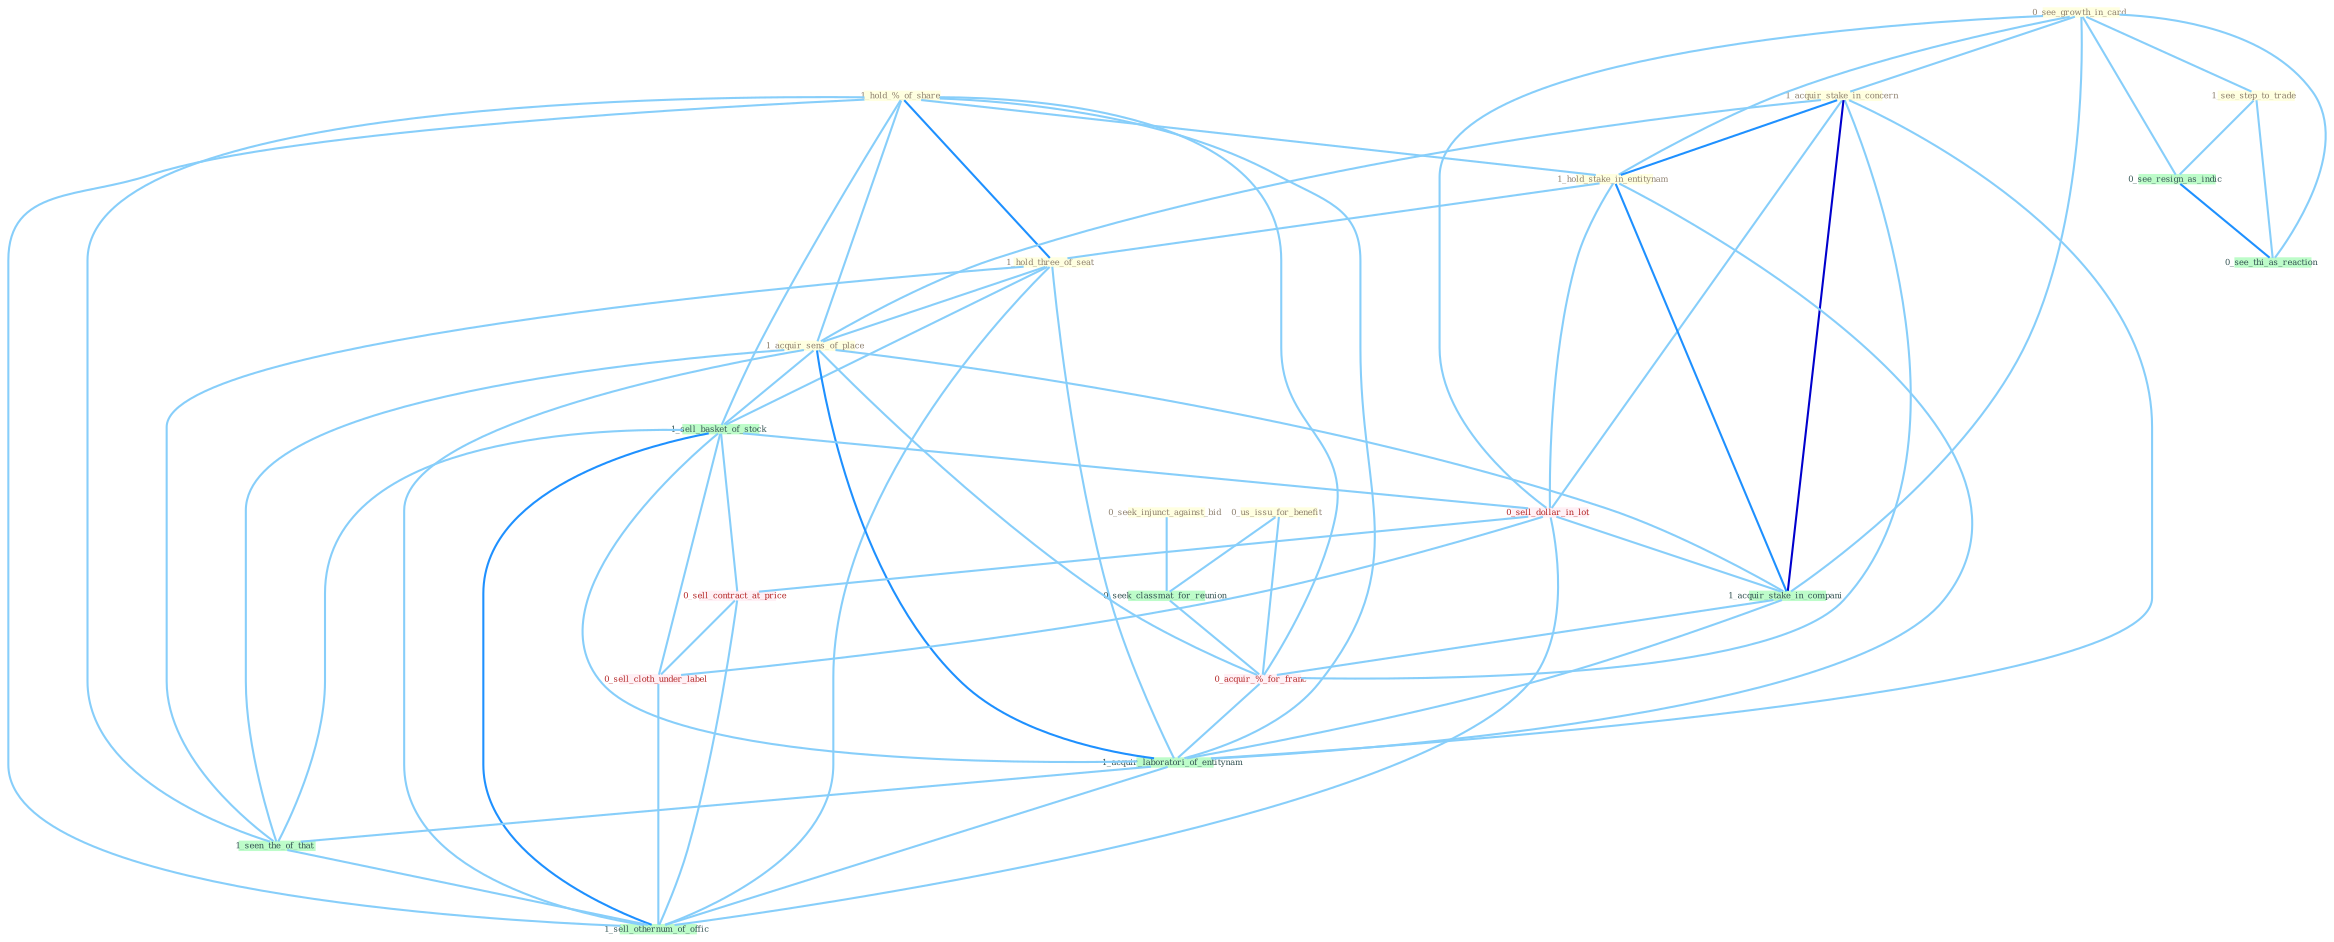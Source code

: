 Graph G{ 
    node
    [shape=polygon,style=filled,width=.5,height=.06,color="#BDFCC9",fixedsize=true,fontsize=4,
    fontcolor="#2f4f4f"];
    {node
    [color="#ffffe0", fontcolor="#8b7d6b"] "1_hold_%_of_share " "0_see_growth_in_card " "1_acquir_stake_in_concern " "1_hold_stake_in_entitynam " "1_hold_three_of_seat " "0_us_issu_for_benefit " "1_acquir_sens_of_place " "0_seek_injunct_against_bid " "1_see_step_to_trade "}
{node [color="#fff0f5", fontcolor="#b22222"] "0_sell_dollar_in_lot " "0_acquir_%_for_franc " "0_sell_contract_at_price " "0_sell_cloth_under_label "}
edge [color="#B0E2FF"];

	"1_hold_%_of_share " -- "1_hold_stake_in_entitynam " [w="1", color="#87cefa" ];
	"1_hold_%_of_share " -- "1_hold_three_of_seat " [w="2", color="#1e90ff" , len=0.8];
	"1_hold_%_of_share " -- "1_acquir_sens_of_place " [w="1", color="#87cefa" ];
	"1_hold_%_of_share " -- "1_sell_basket_of_stock " [w="1", color="#87cefa" ];
	"1_hold_%_of_share " -- "0_acquir_%_for_franc " [w="1", color="#87cefa" ];
	"1_hold_%_of_share " -- "1_acquir_laboratori_of_entitynam " [w="1", color="#87cefa" ];
	"1_hold_%_of_share " -- "1_seen_the_of_that " [w="1", color="#87cefa" ];
	"1_hold_%_of_share " -- "1_sell_othernum_of_offic " [w="1", color="#87cefa" ];
	"0_see_growth_in_card " -- "1_acquir_stake_in_concern " [w="1", color="#87cefa" ];
	"0_see_growth_in_card " -- "1_hold_stake_in_entitynam " [w="1", color="#87cefa" ];
	"0_see_growth_in_card " -- "1_see_step_to_trade " [w="1", color="#87cefa" ];
	"0_see_growth_in_card " -- "0_sell_dollar_in_lot " [w="1", color="#87cefa" ];
	"0_see_growth_in_card " -- "0_see_resign_as_indic " [w="1", color="#87cefa" ];
	"0_see_growth_in_card " -- "1_acquir_stake_in_compani " [w="1", color="#87cefa" ];
	"0_see_growth_in_card " -- "0_see_thi_as_reaction " [w="1", color="#87cefa" ];
	"1_acquir_stake_in_concern " -- "1_hold_stake_in_entitynam " [w="2", color="#1e90ff" , len=0.8];
	"1_acquir_stake_in_concern " -- "1_acquir_sens_of_place " [w="1", color="#87cefa" ];
	"1_acquir_stake_in_concern " -- "0_sell_dollar_in_lot " [w="1", color="#87cefa" ];
	"1_acquir_stake_in_concern " -- "1_acquir_stake_in_compani " [w="3", color="#0000cd" , len=0.6];
	"1_acquir_stake_in_concern " -- "0_acquir_%_for_franc " [w="1", color="#87cefa" ];
	"1_acquir_stake_in_concern " -- "1_acquir_laboratori_of_entitynam " [w="1", color="#87cefa" ];
	"1_hold_stake_in_entitynam " -- "1_hold_three_of_seat " [w="1", color="#87cefa" ];
	"1_hold_stake_in_entitynam " -- "0_sell_dollar_in_lot " [w="1", color="#87cefa" ];
	"1_hold_stake_in_entitynam " -- "1_acquir_stake_in_compani " [w="2", color="#1e90ff" , len=0.8];
	"1_hold_stake_in_entitynam " -- "1_acquir_laboratori_of_entitynam " [w="1", color="#87cefa" ];
	"1_hold_three_of_seat " -- "1_acquir_sens_of_place " [w="1", color="#87cefa" ];
	"1_hold_three_of_seat " -- "1_sell_basket_of_stock " [w="1", color="#87cefa" ];
	"1_hold_three_of_seat " -- "1_acquir_laboratori_of_entitynam " [w="1", color="#87cefa" ];
	"1_hold_three_of_seat " -- "1_seen_the_of_that " [w="1", color="#87cefa" ];
	"1_hold_three_of_seat " -- "1_sell_othernum_of_offic " [w="1", color="#87cefa" ];
	"0_us_issu_for_benefit " -- "0_seek_classmat_for_reunion " [w="1", color="#87cefa" ];
	"0_us_issu_for_benefit " -- "0_acquir_%_for_franc " [w="1", color="#87cefa" ];
	"1_acquir_sens_of_place " -- "1_sell_basket_of_stock " [w="1", color="#87cefa" ];
	"1_acquir_sens_of_place " -- "1_acquir_stake_in_compani " [w="1", color="#87cefa" ];
	"1_acquir_sens_of_place " -- "0_acquir_%_for_franc " [w="1", color="#87cefa" ];
	"1_acquir_sens_of_place " -- "1_acquir_laboratori_of_entitynam " [w="2", color="#1e90ff" , len=0.8];
	"1_acquir_sens_of_place " -- "1_seen_the_of_that " [w="1", color="#87cefa" ];
	"1_acquir_sens_of_place " -- "1_sell_othernum_of_offic " [w="1", color="#87cefa" ];
	"0_seek_injunct_against_bid " -- "0_seek_classmat_for_reunion " [w="1", color="#87cefa" ];
	"1_see_step_to_trade " -- "0_see_resign_as_indic " [w="1", color="#87cefa" ];
	"1_see_step_to_trade " -- "0_see_thi_as_reaction " [w="1", color="#87cefa" ];
	"0_seek_classmat_for_reunion " -- "0_acquir_%_for_franc " [w="1", color="#87cefa" ];
	"1_sell_basket_of_stock " -- "0_sell_dollar_in_lot " [w="1", color="#87cefa" ];
	"1_sell_basket_of_stock " -- "0_sell_contract_at_price " [w="1", color="#87cefa" ];
	"1_sell_basket_of_stock " -- "1_acquir_laboratori_of_entitynam " [w="1", color="#87cefa" ];
	"1_sell_basket_of_stock " -- "0_sell_cloth_under_label " [w="1", color="#87cefa" ];
	"1_sell_basket_of_stock " -- "1_seen_the_of_that " [w="1", color="#87cefa" ];
	"1_sell_basket_of_stock " -- "1_sell_othernum_of_offic " [w="2", color="#1e90ff" , len=0.8];
	"0_sell_dollar_in_lot " -- "1_acquir_stake_in_compani " [w="1", color="#87cefa" ];
	"0_sell_dollar_in_lot " -- "0_sell_contract_at_price " [w="1", color="#87cefa" ];
	"0_sell_dollar_in_lot " -- "0_sell_cloth_under_label " [w="1", color="#87cefa" ];
	"0_sell_dollar_in_lot " -- "1_sell_othernum_of_offic " [w="1", color="#87cefa" ];
	"0_see_resign_as_indic " -- "0_see_thi_as_reaction " [w="2", color="#1e90ff" , len=0.8];
	"1_acquir_stake_in_compani " -- "0_acquir_%_for_franc " [w="1", color="#87cefa" ];
	"1_acquir_stake_in_compani " -- "1_acquir_laboratori_of_entitynam " [w="1", color="#87cefa" ];
	"0_acquir_%_for_franc " -- "1_acquir_laboratori_of_entitynam " [w="1", color="#87cefa" ];
	"0_sell_contract_at_price " -- "0_sell_cloth_under_label " [w="1", color="#87cefa" ];
	"0_sell_contract_at_price " -- "1_sell_othernum_of_offic " [w="1", color="#87cefa" ];
	"1_acquir_laboratori_of_entitynam " -- "1_seen_the_of_that " [w="1", color="#87cefa" ];
	"1_acquir_laboratori_of_entitynam " -- "1_sell_othernum_of_offic " [w="1", color="#87cefa" ];
	"0_sell_cloth_under_label " -- "1_sell_othernum_of_offic " [w="1", color="#87cefa" ];
	"1_seen_the_of_that " -- "1_sell_othernum_of_offic " [w="1", color="#87cefa" ];
}